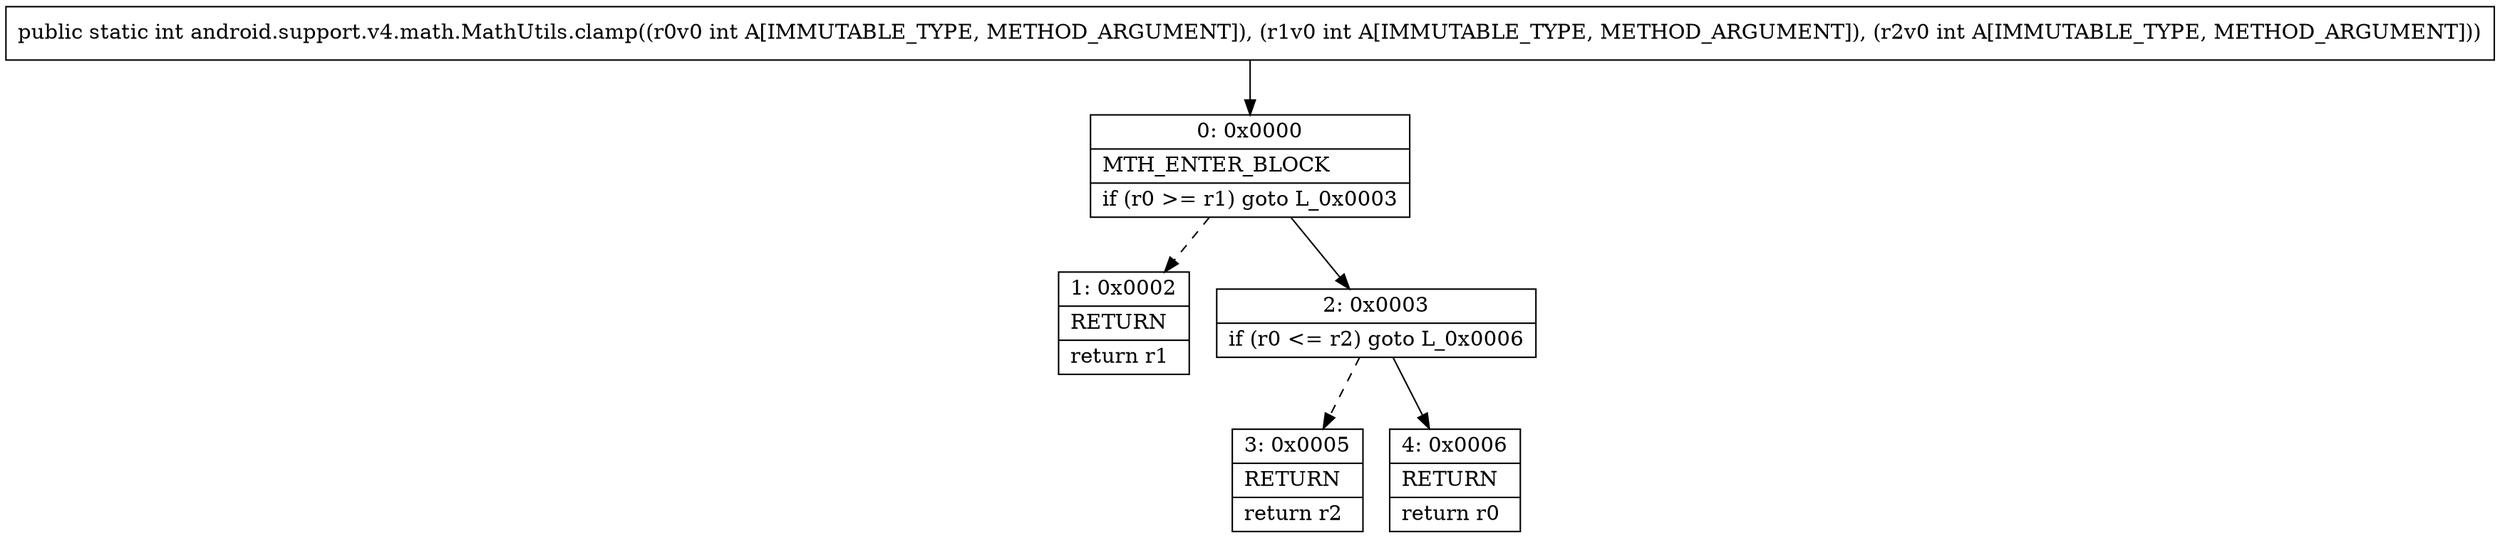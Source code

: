 digraph "CFG forandroid.support.v4.math.MathUtils.clamp(III)I" {
Node_0 [shape=record,label="{0\:\ 0x0000|MTH_ENTER_BLOCK\l|if (r0 \>= r1) goto L_0x0003\l}"];
Node_1 [shape=record,label="{1\:\ 0x0002|RETURN\l|return r1\l}"];
Node_2 [shape=record,label="{2\:\ 0x0003|if (r0 \<= r2) goto L_0x0006\l}"];
Node_3 [shape=record,label="{3\:\ 0x0005|RETURN\l|return r2\l}"];
Node_4 [shape=record,label="{4\:\ 0x0006|RETURN\l|return r0\l}"];
MethodNode[shape=record,label="{public static int android.support.v4.math.MathUtils.clamp((r0v0 int A[IMMUTABLE_TYPE, METHOD_ARGUMENT]), (r1v0 int A[IMMUTABLE_TYPE, METHOD_ARGUMENT]), (r2v0 int A[IMMUTABLE_TYPE, METHOD_ARGUMENT])) }"];
MethodNode -> Node_0;
Node_0 -> Node_1[style=dashed];
Node_0 -> Node_2;
Node_2 -> Node_3[style=dashed];
Node_2 -> Node_4;
}

